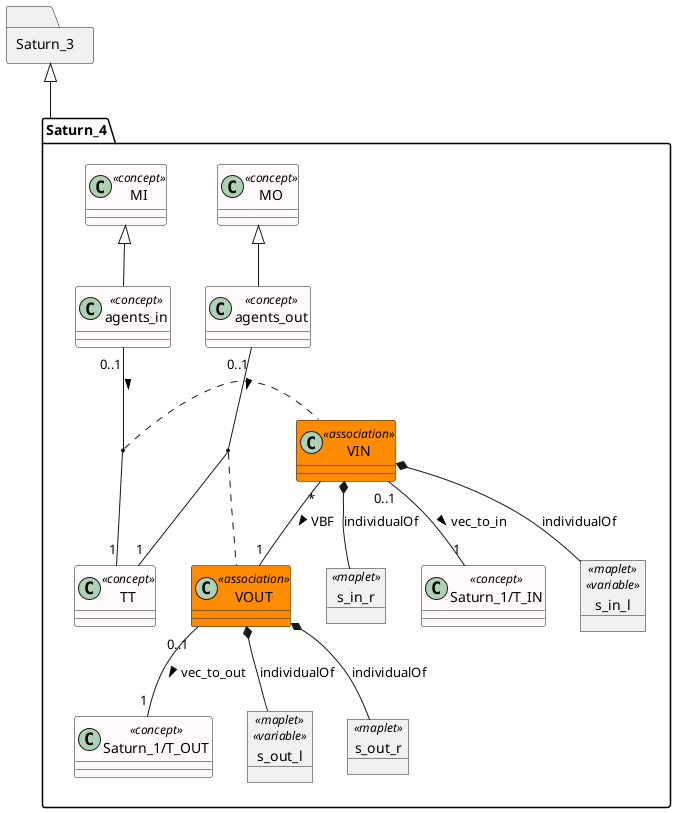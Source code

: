 @startuml

skinparam class {
 BackgroundColor<<association>> Darkorange 
 BackgroundColor<<concept>>  Snow 
} 
package Saturn_3  <<Folder>> {
}
package Saturn_4 <<Folder>> {
	class "Saturn_1/T_IN" as T_IN <<concept>> 
	class "Saturn_1/T_OUT" as T_OUT <<concept>> 
	class MI <<concept>>  {
	}
	class MO <<concept>>  {
	}
	class agents_in <<concept>>  {
	}
	MI <|-- agents_in
	class agents_out <<concept>>  {
	}
	MO <|-- agents_out
	class TT <<concept>>  {
	}
	agents_in "0..1" -- "1" TT : > 
	 (agents_in, TT) .. VIN
	 class VIN <<association>>  {
	}
	 object s_in_l <<maplet>>  <<variable>> 
	VIN *-- s_in_l : individualOf 
	 object s_in_r <<maplet>> 
	VIN *-- s_in_r : individualOf 
	agents_out "0..1" -- "1" TT : > 
	 (agents_out, TT) .. VOUT
	 class VOUT <<association>>  {
	}
	 object s_out_l <<maplet>>  <<variable>> 
	VOUT *-- s_out_l : individualOf 
	 object s_out_r <<maplet>> 
	VOUT *-- s_out_r : individualOf 
	VIN "0..1" -- "1" T_IN : vec_to_in > 
	VOUT "0..1" -- "1" T_OUT : vec_to_out > 
	VIN "*" -- "1" VOUT : VBF > 
}
Saturn_3 <|-- Saturn_4
@enduml
